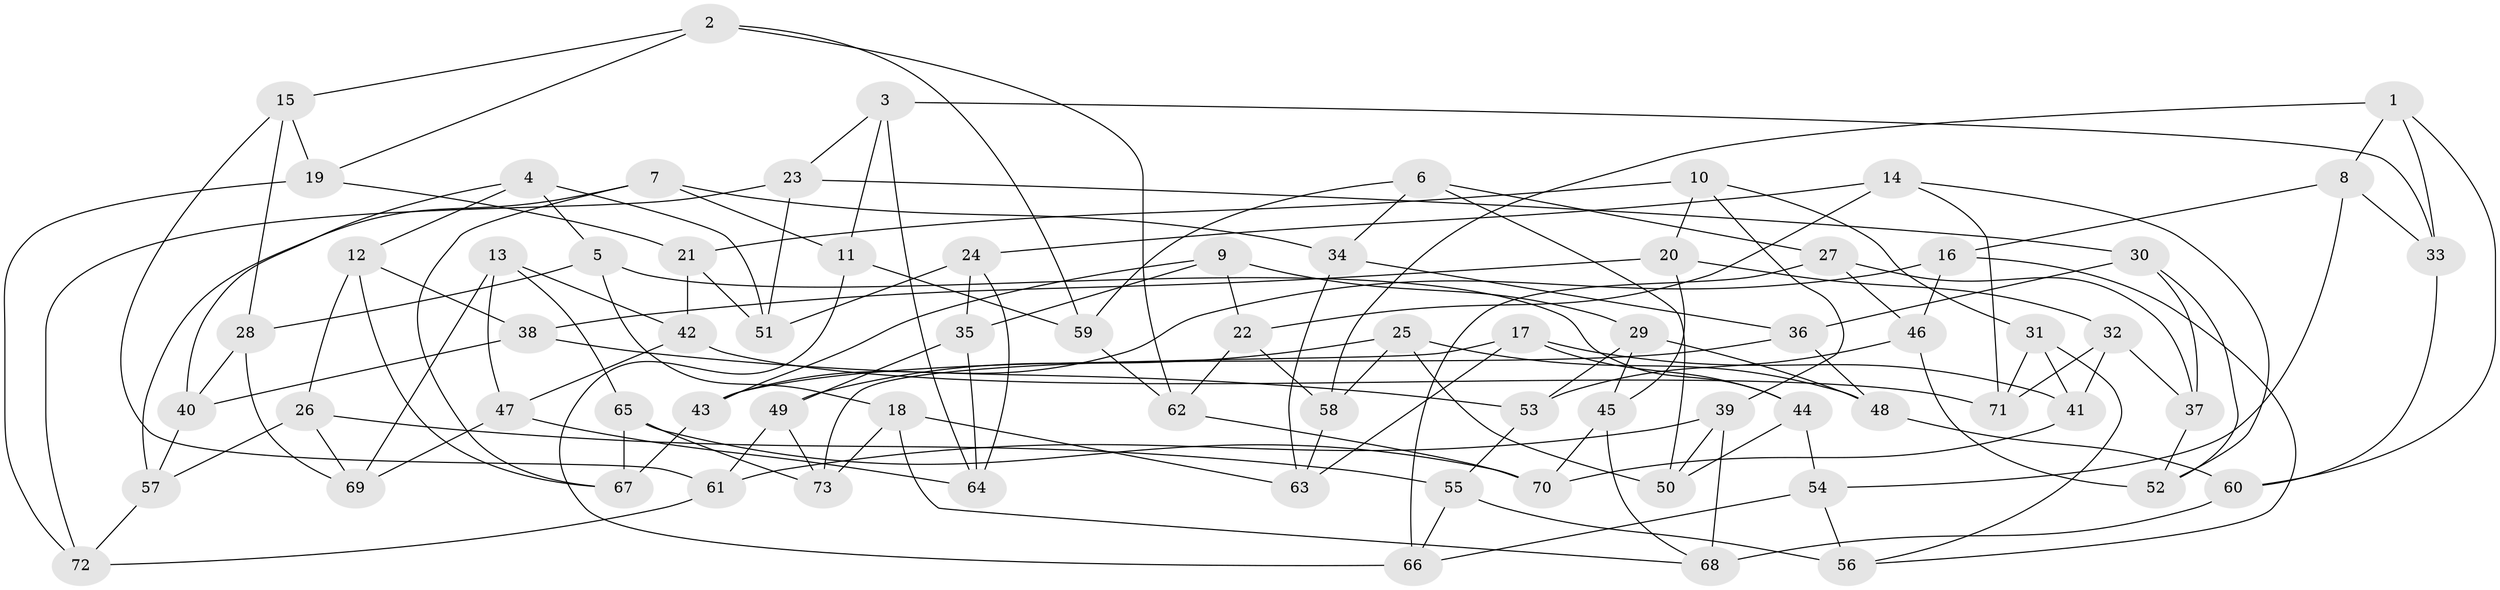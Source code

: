 // Generated by graph-tools (version 1.1) at 2025/11/02/27/25 16:11:50]
// undirected, 73 vertices, 146 edges
graph export_dot {
graph [start="1"]
  node [color=gray90,style=filled];
  1;
  2;
  3;
  4;
  5;
  6;
  7;
  8;
  9;
  10;
  11;
  12;
  13;
  14;
  15;
  16;
  17;
  18;
  19;
  20;
  21;
  22;
  23;
  24;
  25;
  26;
  27;
  28;
  29;
  30;
  31;
  32;
  33;
  34;
  35;
  36;
  37;
  38;
  39;
  40;
  41;
  42;
  43;
  44;
  45;
  46;
  47;
  48;
  49;
  50;
  51;
  52;
  53;
  54;
  55;
  56;
  57;
  58;
  59;
  60;
  61;
  62;
  63;
  64;
  65;
  66;
  67;
  68;
  69;
  70;
  71;
  72;
  73;
  1 -- 58;
  1 -- 60;
  1 -- 33;
  1 -- 8;
  2 -- 62;
  2 -- 19;
  2 -- 59;
  2 -- 15;
  3 -- 11;
  3 -- 33;
  3 -- 23;
  3 -- 64;
  4 -- 40;
  4 -- 5;
  4 -- 12;
  4 -- 51;
  5 -- 18;
  5 -- 28;
  5 -- 44;
  6 -- 59;
  6 -- 50;
  6 -- 34;
  6 -- 27;
  7 -- 34;
  7 -- 67;
  7 -- 11;
  7 -- 57;
  8 -- 33;
  8 -- 54;
  8 -- 16;
  9 -- 29;
  9 -- 35;
  9 -- 43;
  9 -- 22;
  10 -- 31;
  10 -- 21;
  10 -- 20;
  10 -- 39;
  11 -- 59;
  11 -- 66;
  12 -- 26;
  12 -- 38;
  12 -- 67;
  13 -- 65;
  13 -- 69;
  13 -- 42;
  13 -- 47;
  14 -- 52;
  14 -- 22;
  14 -- 24;
  14 -- 71;
  15 -- 19;
  15 -- 61;
  15 -- 28;
  16 -- 46;
  16 -- 43;
  16 -- 56;
  17 -- 63;
  17 -- 44;
  17 -- 73;
  17 -- 41;
  18 -- 63;
  18 -- 68;
  18 -- 73;
  19 -- 72;
  19 -- 21;
  20 -- 38;
  20 -- 45;
  20 -- 32;
  21 -- 51;
  21 -- 42;
  22 -- 62;
  22 -- 58;
  23 -- 51;
  23 -- 72;
  23 -- 30;
  24 -- 35;
  24 -- 51;
  24 -- 64;
  25 -- 50;
  25 -- 58;
  25 -- 49;
  25 -- 48;
  26 -- 57;
  26 -- 69;
  26 -- 55;
  27 -- 66;
  27 -- 37;
  27 -- 46;
  28 -- 40;
  28 -- 69;
  29 -- 45;
  29 -- 53;
  29 -- 48;
  30 -- 52;
  30 -- 36;
  30 -- 37;
  31 -- 71;
  31 -- 41;
  31 -- 56;
  32 -- 41;
  32 -- 37;
  32 -- 71;
  33 -- 60;
  34 -- 63;
  34 -- 36;
  35 -- 49;
  35 -- 64;
  36 -- 43;
  36 -- 48;
  37 -- 52;
  38 -- 40;
  38 -- 53;
  39 -- 61;
  39 -- 68;
  39 -- 50;
  40 -- 57;
  41 -- 70;
  42 -- 47;
  42 -- 71;
  43 -- 67;
  44 -- 54;
  44 -- 50;
  45 -- 68;
  45 -- 70;
  46 -- 52;
  46 -- 53;
  47 -- 64;
  47 -- 69;
  48 -- 60;
  49 -- 61;
  49 -- 73;
  53 -- 55;
  54 -- 66;
  54 -- 56;
  55 -- 66;
  55 -- 56;
  57 -- 72;
  58 -- 63;
  59 -- 62;
  60 -- 68;
  61 -- 72;
  62 -- 70;
  65 -- 67;
  65 -- 73;
  65 -- 70;
}
